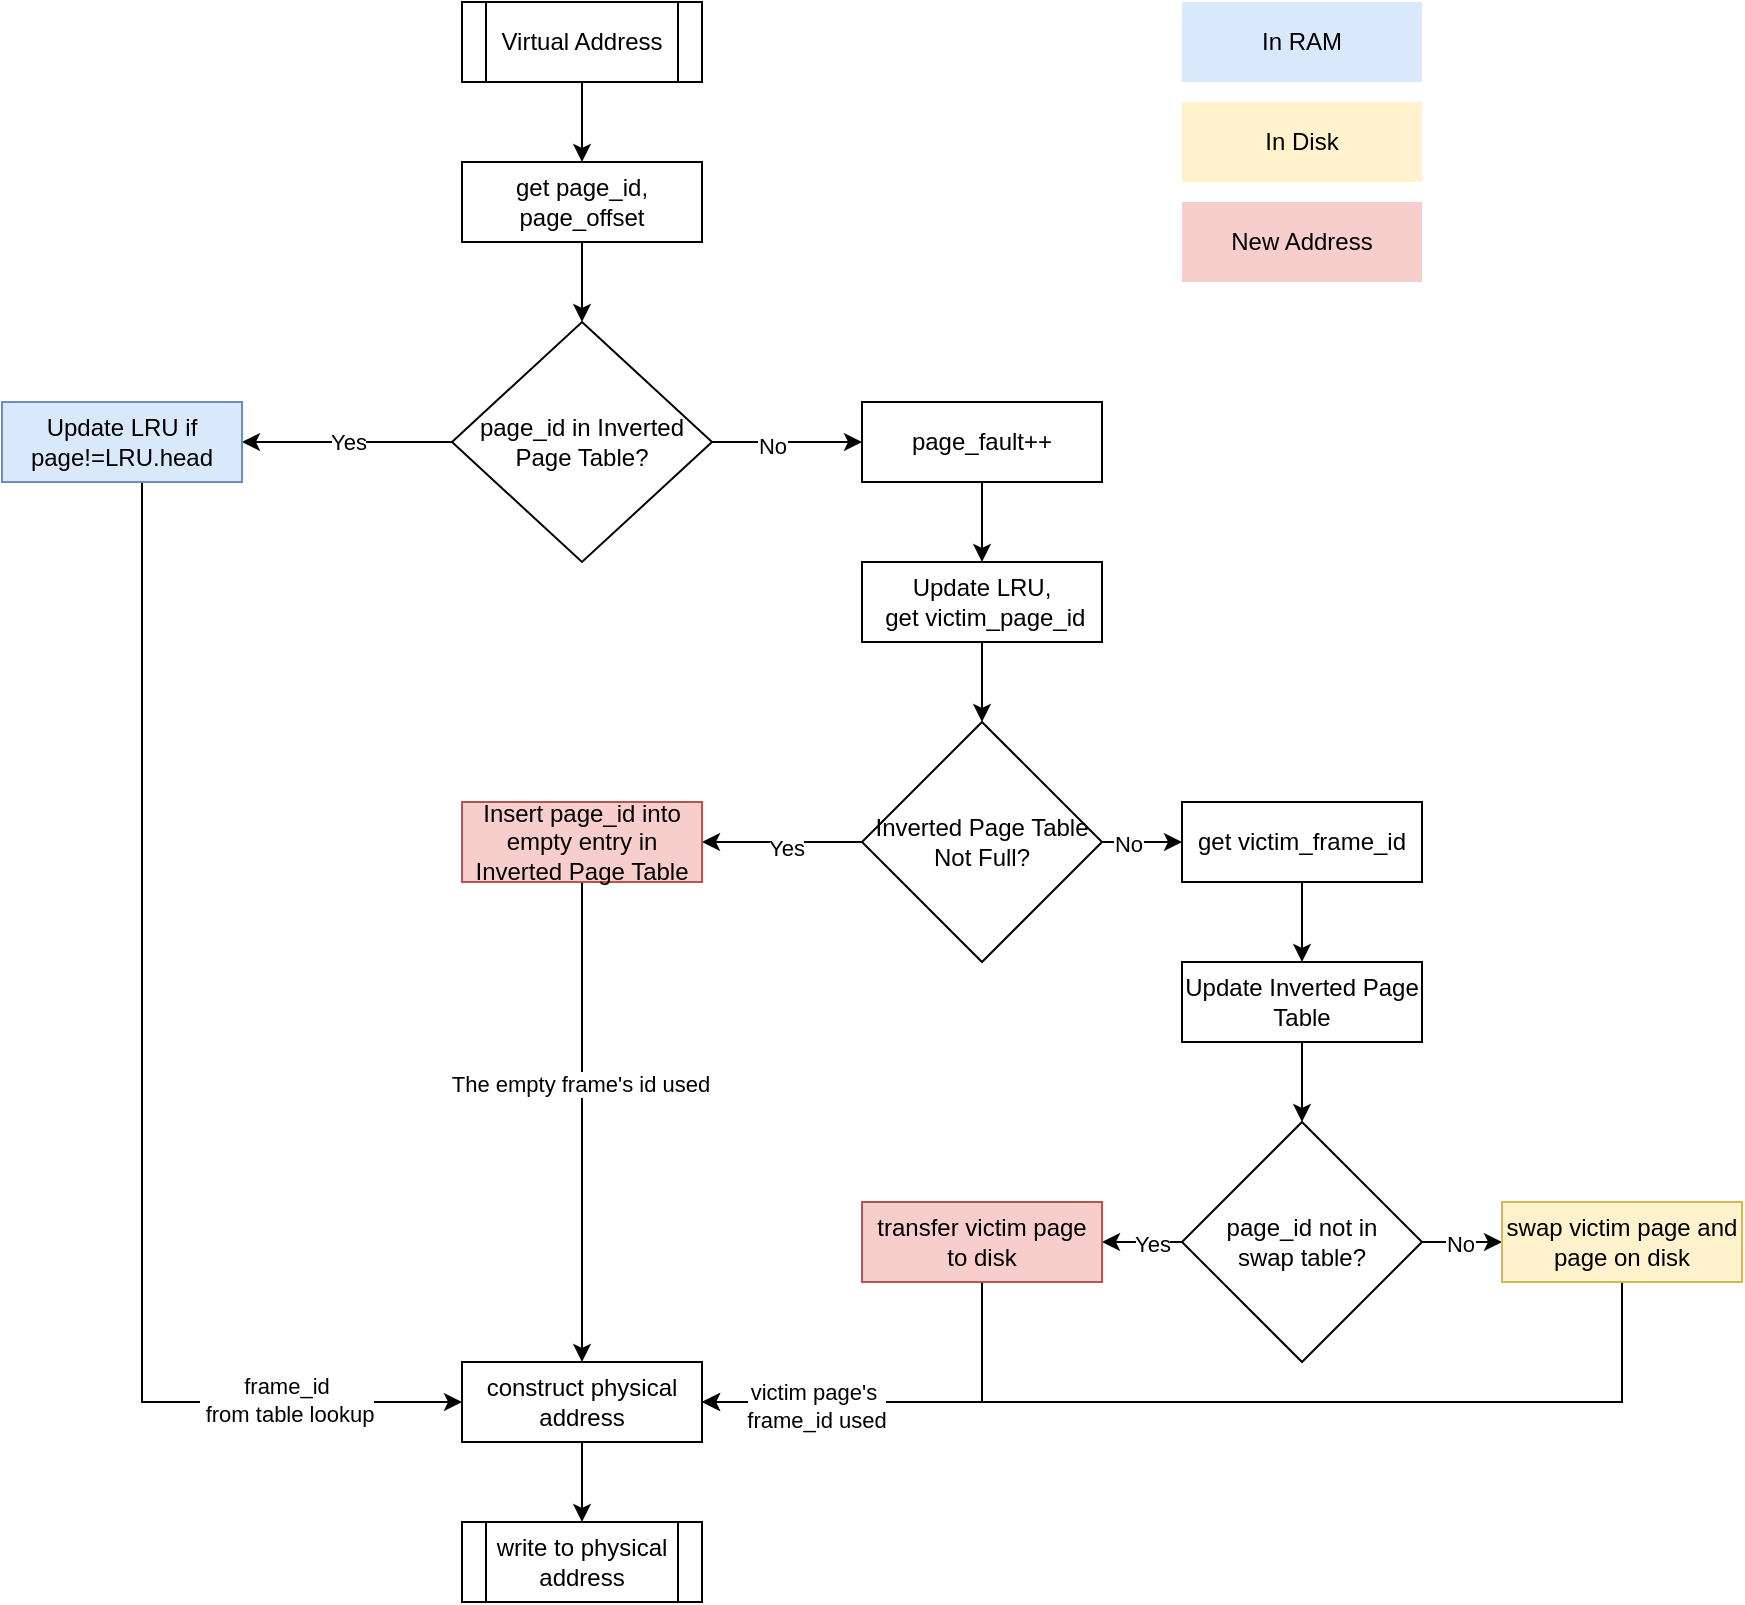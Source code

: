 <mxfile version="19.0.3" type="device"><diagram id="EIhnTjtX9saV9pCEiXkT" name="Page-1"><mxGraphModel dx="2037" dy="1217" grid="1" gridSize="10" guides="1" tooltips="1" connect="1" arrows="1" fold="1" page="1" pageScale="1" pageWidth="850" pageHeight="1100" math="0" shadow="0"><root><mxCell id="0"/><mxCell id="1" parent="0"/><mxCell id="uXZSlJ4xpSaqDR8hsMb_-3" value="" style="edgeStyle=orthogonalEdgeStyle;rounded=0;orthogonalLoop=1;jettySize=auto;html=1;" edge="1" parent="1" source="uXZSlJ4xpSaqDR8hsMb_-1" target="uXZSlJ4xpSaqDR8hsMb_-2"><mxGeometry relative="1" as="geometry"/></mxCell><mxCell id="uXZSlJ4xpSaqDR8hsMb_-1" value="Virtual Address" style="shape=process;whiteSpace=wrap;html=1;backgroundOutline=1;" vertex="1" parent="1"><mxGeometry x="320" y="160" width="120" height="40" as="geometry"/></mxCell><mxCell id="uXZSlJ4xpSaqDR8hsMb_-5" value="" style="edgeStyle=orthogonalEdgeStyle;rounded=0;orthogonalLoop=1;jettySize=auto;html=1;" edge="1" parent="1" source="uXZSlJ4xpSaqDR8hsMb_-2" target="uXZSlJ4xpSaqDR8hsMb_-4"><mxGeometry relative="1" as="geometry"/></mxCell><mxCell id="uXZSlJ4xpSaqDR8hsMb_-2" value="get page_id, page_offset" style="whiteSpace=wrap;html=1;" vertex="1" parent="1"><mxGeometry x="320" y="240" width="120" height="40" as="geometry"/></mxCell><mxCell id="uXZSlJ4xpSaqDR8hsMb_-7" value="Yes" style="edgeStyle=orthogonalEdgeStyle;rounded=0;orthogonalLoop=1;jettySize=auto;html=1;" edge="1" parent="1" source="uXZSlJ4xpSaqDR8hsMb_-4" target="uXZSlJ4xpSaqDR8hsMb_-6"><mxGeometry relative="1" as="geometry"/></mxCell><mxCell id="uXZSlJ4xpSaqDR8hsMb_-11" value="" style="edgeStyle=orthogonalEdgeStyle;rounded=0;orthogonalLoop=1;jettySize=auto;html=1;exitX=1;exitY=0.5;exitDx=0;exitDy=0;" edge="1" parent="1" source="uXZSlJ4xpSaqDR8hsMb_-4" target="uXZSlJ4xpSaqDR8hsMb_-10"><mxGeometry relative="1" as="geometry"><mxPoint x="450" y="380" as="sourcePoint"/></mxGeometry></mxCell><mxCell id="uXZSlJ4xpSaqDR8hsMb_-12" value="No" style="edgeLabel;html=1;align=center;verticalAlign=middle;resizable=0;points=[];" vertex="1" connectable="0" parent="uXZSlJ4xpSaqDR8hsMb_-11"><mxGeometry x="-0.22" y="-2" relative="1" as="geometry"><mxPoint as="offset"/></mxGeometry></mxCell><mxCell id="uXZSlJ4xpSaqDR8hsMb_-4" value="page_id in Inverted Page Table?" style="rhombus;whiteSpace=wrap;html=1;" vertex="1" parent="1"><mxGeometry x="315" y="320" width="130" height="120" as="geometry"/></mxCell><mxCell id="uXZSlJ4xpSaqDR8hsMb_-48" style="edgeStyle=orthogonalEdgeStyle;rounded=0;orthogonalLoop=1;jettySize=auto;html=1;entryX=0;entryY=0.5;entryDx=0;entryDy=0;" edge="1" parent="1" source="uXZSlJ4xpSaqDR8hsMb_-6" target="uXZSlJ4xpSaqDR8hsMb_-8"><mxGeometry relative="1" as="geometry"><Array as="points"><mxPoint x="160" y="860"/></Array></mxGeometry></mxCell><mxCell id="uXZSlJ4xpSaqDR8hsMb_-51" value="frame_id&lt;br&gt;&amp;nbsp;from table lookup" style="edgeLabel;html=1;align=center;verticalAlign=middle;resizable=0;points=[];" vertex="1" connectable="0" parent="uXZSlJ4xpSaqDR8hsMb_-48"><mxGeometry x="0.717" y="1" relative="1" as="geometry"><mxPoint x="-1" as="offset"/></mxGeometry></mxCell><mxCell id="uXZSlJ4xpSaqDR8hsMb_-6" value="Update LRU if page!=LRU.head" style="whiteSpace=wrap;html=1;fillColor=#dae8fc;strokeColor=#6c8ebf;" vertex="1" parent="1"><mxGeometry x="90" y="360" width="120" height="40" as="geometry"/></mxCell><mxCell id="uXZSlJ4xpSaqDR8hsMb_-50" style="edgeStyle=orthogonalEdgeStyle;rounded=0;orthogonalLoop=1;jettySize=auto;html=1;entryX=0.5;entryY=0;entryDx=0;entryDy=0;" edge="1" parent="1" source="uXZSlJ4xpSaqDR8hsMb_-8" target="uXZSlJ4xpSaqDR8hsMb_-49"><mxGeometry relative="1" as="geometry"/></mxCell><mxCell id="uXZSlJ4xpSaqDR8hsMb_-8" value="construct physical address" style="whiteSpace=wrap;html=1;" vertex="1" parent="1"><mxGeometry x="320" y="840" width="120" height="40" as="geometry"/></mxCell><mxCell id="uXZSlJ4xpSaqDR8hsMb_-24" value="" style="edgeStyle=orthogonalEdgeStyle;rounded=0;orthogonalLoop=1;jettySize=auto;html=1;" edge="1" parent="1" source="uXZSlJ4xpSaqDR8hsMb_-10" target="uXZSlJ4xpSaqDR8hsMb_-23"><mxGeometry relative="1" as="geometry"/></mxCell><mxCell id="uXZSlJ4xpSaqDR8hsMb_-10" value="page_fault++" style="whiteSpace=wrap;html=1;" vertex="1" parent="1"><mxGeometry x="520" y="360" width="120" height="40" as="geometry"/></mxCell><mxCell id="uXZSlJ4xpSaqDR8hsMb_-21" value="" style="edgeStyle=orthogonalEdgeStyle;rounded=0;orthogonalLoop=1;jettySize=auto;html=1;" edge="1" parent="1" source="uXZSlJ4xpSaqDR8hsMb_-13" target="uXZSlJ4xpSaqDR8hsMb_-20"><mxGeometry relative="1" as="geometry"/></mxCell><mxCell id="uXZSlJ4xpSaqDR8hsMb_-22" value="Yes" style="edgeLabel;html=1;align=center;verticalAlign=middle;resizable=0;points=[];" vertex="1" connectable="0" parent="uXZSlJ4xpSaqDR8hsMb_-21"><mxGeometry x="-0.044" y="3" relative="1" as="geometry"><mxPoint as="offset"/></mxGeometry></mxCell><mxCell id="uXZSlJ4xpSaqDR8hsMb_-27" value="" style="edgeStyle=orthogonalEdgeStyle;rounded=0;orthogonalLoop=1;jettySize=auto;html=1;" edge="1" parent="1" source="uXZSlJ4xpSaqDR8hsMb_-13" target="uXZSlJ4xpSaqDR8hsMb_-26"><mxGeometry relative="1" as="geometry"/></mxCell><mxCell id="uXZSlJ4xpSaqDR8hsMb_-44" value="No" style="edgeLabel;html=1;align=center;verticalAlign=middle;resizable=0;points=[];" vertex="1" connectable="0" parent="uXZSlJ4xpSaqDR8hsMb_-27"><mxGeometry x="-0.375" y="-1" relative="1" as="geometry"><mxPoint as="offset"/></mxGeometry></mxCell><mxCell id="uXZSlJ4xpSaqDR8hsMb_-13" value="Inverted Page Table Not Full?" style="rhombus;whiteSpace=wrap;html=1;" vertex="1" parent="1"><mxGeometry x="520" y="520" width="120" height="120" as="geometry"/></mxCell><mxCell id="uXZSlJ4xpSaqDR8hsMb_-47" style="edgeStyle=orthogonalEdgeStyle;rounded=0;orthogonalLoop=1;jettySize=auto;html=1;entryX=0.5;entryY=0;entryDx=0;entryDy=0;" edge="1" parent="1" source="uXZSlJ4xpSaqDR8hsMb_-20" target="uXZSlJ4xpSaqDR8hsMb_-8"><mxGeometry relative="1" as="geometry"/></mxCell><mxCell id="uXZSlJ4xpSaqDR8hsMb_-53" value="The empty frame's id used" style="edgeLabel;html=1;align=center;verticalAlign=middle;resizable=0;points=[];" vertex="1" connectable="0" parent="uXZSlJ4xpSaqDR8hsMb_-47"><mxGeometry x="-0.148" y="-1" relative="1" as="geometry"><mxPoint y="-1" as="offset"/></mxGeometry></mxCell><mxCell id="uXZSlJ4xpSaqDR8hsMb_-20" value="Insert page_id into empty entry in Inverted Page Table" style="whiteSpace=wrap;html=1;fillColor=#f8cecc;strokeColor=#b85450;" vertex="1" parent="1"><mxGeometry x="320" y="560" width="120" height="40" as="geometry"/></mxCell><mxCell id="uXZSlJ4xpSaqDR8hsMb_-25" style="edgeStyle=orthogonalEdgeStyle;rounded=0;orthogonalLoop=1;jettySize=auto;html=1;entryX=0.5;entryY=0;entryDx=0;entryDy=0;" edge="1" parent="1" source="uXZSlJ4xpSaqDR8hsMb_-23" target="uXZSlJ4xpSaqDR8hsMb_-13"><mxGeometry relative="1" as="geometry"/></mxCell><mxCell id="uXZSlJ4xpSaqDR8hsMb_-23" value="Update LRU,&lt;br&gt;&amp;nbsp;get victim_page_id" style="whiteSpace=wrap;html=1;" vertex="1" parent="1"><mxGeometry x="520" y="440" width="120" height="40" as="geometry"/></mxCell><mxCell id="uXZSlJ4xpSaqDR8hsMb_-31" value="" style="edgeStyle=orthogonalEdgeStyle;rounded=0;orthogonalLoop=1;jettySize=auto;html=1;" edge="1" parent="1" source="uXZSlJ4xpSaqDR8hsMb_-26" target="uXZSlJ4xpSaqDR8hsMb_-30"><mxGeometry relative="1" as="geometry"/></mxCell><mxCell id="uXZSlJ4xpSaqDR8hsMb_-26" value="get victim_frame_id" style="whiteSpace=wrap;html=1;" vertex="1" parent="1"><mxGeometry x="680" y="560" width="120" height="40" as="geometry"/></mxCell><mxCell id="uXZSlJ4xpSaqDR8hsMb_-34" value="" style="edgeStyle=orthogonalEdgeStyle;rounded=0;orthogonalLoop=1;jettySize=auto;html=1;" edge="1" parent="1" source="uXZSlJ4xpSaqDR8hsMb_-28" target="uXZSlJ4xpSaqDR8hsMb_-33"><mxGeometry relative="1" as="geometry"/></mxCell><mxCell id="uXZSlJ4xpSaqDR8hsMb_-35" value="Yes" style="edgeLabel;html=1;align=center;verticalAlign=middle;resizable=0;points=[];" vertex="1" connectable="0" parent="uXZSlJ4xpSaqDR8hsMb_-34"><mxGeometry x="-0.227" y="1" relative="1" as="geometry"><mxPoint as="offset"/></mxGeometry></mxCell><mxCell id="uXZSlJ4xpSaqDR8hsMb_-38" value="" style="edgeStyle=orthogonalEdgeStyle;rounded=0;orthogonalLoop=1;jettySize=auto;html=1;" edge="1" parent="1" source="uXZSlJ4xpSaqDR8hsMb_-28" target="uXZSlJ4xpSaqDR8hsMb_-37"><mxGeometry relative="1" as="geometry"/></mxCell><mxCell id="uXZSlJ4xpSaqDR8hsMb_-39" value="No" style="edgeLabel;html=1;align=center;verticalAlign=middle;resizable=0;points=[];" vertex="1" connectable="0" parent="uXZSlJ4xpSaqDR8hsMb_-38"><mxGeometry x="-0.083" y="-1" relative="1" as="geometry"><mxPoint as="offset"/></mxGeometry></mxCell><mxCell id="uXZSlJ4xpSaqDR8hsMb_-28" value="page_id not in &lt;br&gt;swap table?" style="rhombus;whiteSpace=wrap;html=1;" vertex="1" parent="1"><mxGeometry x="680" y="720" width="120" height="120" as="geometry"/></mxCell><mxCell id="uXZSlJ4xpSaqDR8hsMb_-32" style="edgeStyle=orthogonalEdgeStyle;rounded=0;orthogonalLoop=1;jettySize=auto;html=1;exitX=0.5;exitY=1;exitDx=0;exitDy=0;entryX=0.5;entryY=0;entryDx=0;entryDy=0;" edge="1" parent="1" source="uXZSlJ4xpSaqDR8hsMb_-30" target="uXZSlJ4xpSaqDR8hsMb_-28"><mxGeometry relative="1" as="geometry"><mxPoint x="580" y="830" as="targetPoint"/></mxGeometry></mxCell><mxCell id="uXZSlJ4xpSaqDR8hsMb_-30" value="Update Inverted Page Table" style="whiteSpace=wrap;html=1;" vertex="1" parent="1"><mxGeometry x="680" y="640" width="120" height="40" as="geometry"/></mxCell><mxCell id="uXZSlJ4xpSaqDR8hsMb_-46" style="edgeStyle=orthogonalEdgeStyle;rounded=0;orthogonalLoop=1;jettySize=auto;html=1;entryX=1;entryY=0.5;entryDx=0;entryDy=0;exitX=0.5;exitY=1;exitDx=0;exitDy=0;" edge="1" parent="1" source="uXZSlJ4xpSaqDR8hsMb_-33" target="uXZSlJ4xpSaqDR8hsMb_-8"><mxGeometry relative="1" as="geometry"><Array as="points"><mxPoint x="580" y="860"/></Array></mxGeometry></mxCell><mxCell id="uXZSlJ4xpSaqDR8hsMb_-33" value="transfer victim page to disk" style="whiteSpace=wrap;html=1;fillColor=#f8cecc;strokeColor=#b85450;" vertex="1" parent="1"><mxGeometry x="520" y="760" width="120" height="40" as="geometry"/></mxCell><mxCell id="uXZSlJ4xpSaqDR8hsMb_-45" style="edgeStyle=orthogonalEdgeStyle;rounded=0;orthogonalLoop=1;jettySize=auto;html=1;entryX=1;entryY=0.5;entryDx=0;entryDy=0;" edge="1" parent="1" source="uXZSlJ4xpSaqDR8hsMb_-37" target="uXZSlJ4xpSaqDR8hsMb_-8"><mxGeometry relative="1" as="geometry"><Array as="points"><mxPoint x="900" y="860"/></Array></mxGeometry></mxCell><mxCell id="uXZSlJ4xpSaqDR8hsMb_-52" value="victim page's&amp;nbsp;&lt;br&gt;frame_id used" style="edgeLabel;html=1;align=center;verticalAlign=middle;resizable=0;points=[];" vertex="1" connectable="0" parent="uXZSlJ4xpSaqDR8hsMb_-45"><mxGeometry x="0.777" y="2" relative="1" as="geometry"><mxPoint x="-1" as="offset"/></mxGeometry></mxCell><mxCell id="uXZSlJ4xpSaqDR8hsMb_-37" value="swap victim page and page on disk" style="whiteSpace=wrap;html=1;fillColor=#fff2cc;strokeColor=#d6b656;" vertex="1" parent="1"><mxGeometry x="840" y="760" width="120" height="40" as="geometry"/></mxCell><mxCell id="uXZSlJ4xpSaqDR8hsMb_-49" value="write to physical address" style="shape=process;whiteSpace=wrap;html=1;backgroundOutline=1;" vertex="1" parent="1"><mxGeometry x="320" y="920" width="120" height="40" as="geometry"/></mxCell><mxCell id="uXZSlJ4xpSaqDR8hsMb_-56" value="In RAM" style="rounded=0;whiteSpace=wrap;html=1;dashed=1;strokeWidth=3;fillColor=#dae8fc;strokeColor=none;" vertex="1" parent="1"><mxGeometry x="680" y="160" width="120" height="40" as="geometry"/></mxCell><mxCell id="uXZSlJ4xpSaqDR8hsMb_-57" value="In Disk" style="rounded=0;whiteSpace=wrap;html=1;dashed=1;strokeWidth=3;fillColor=#fff2cc;strokeColor=none;" vertex="1" parent="1"><mxGeometry x="680" y="210" width="120" height="40" as="geometry"/></mxCell><mxCell id="uXZSlJ4xpSaqDR8hsMb_-58" value="New Address" style="rounded=0;whiteSpace=wrap;html=1;dashed=1;strokeWidth=3;fillColor=#f8cecc;strokeColor=none;" vertex="1" parent="1"><mxGeometry x="680" y="260" width="120" height="40" as="geometry"/></mxCell></root></mxGraphModel></diagram></mxfile>